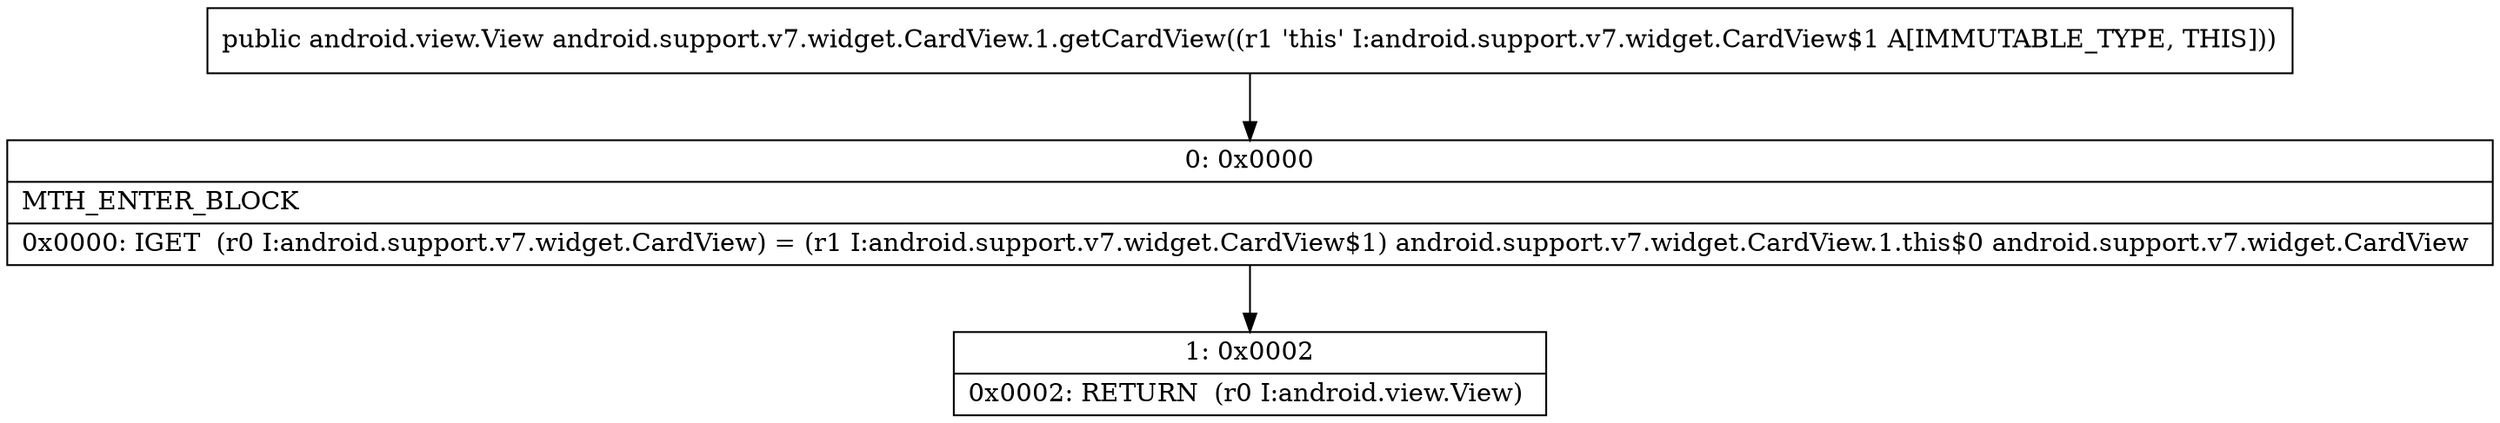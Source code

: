 digraph "CFG forandroid.support.v7.widget.CardView.1.getCardView()Landroid\/view\/View;" {
Node_0 [shape=record,label="{0\:\ 0x0000|MTH_ENTER_BLOCK\l|0x0000: IGET  (r0 I:android.support.v7.widget.CardView) = (r1 I:android.support.v7.widget.CardView$1) android.support.v7.widget.CardView.1.this$0 android.support.v7.widget.CardView \l}"];
Node_1 [shape=record,label="{1\:\ 0x0002|0x0002: RETURN  (r0 I:android.view.View) \l}"];
MethodNode[shape=record,label="{public android.view.View android.support.v7.widget.CardView.1.getCardView((r1 'this' I:android.support.v7.widget.CardView$1 A[IMMUTABLE_TYPE, THIS])) }"];
MethodNode -> Node_0;
Node_0 -> Node_1;
}

